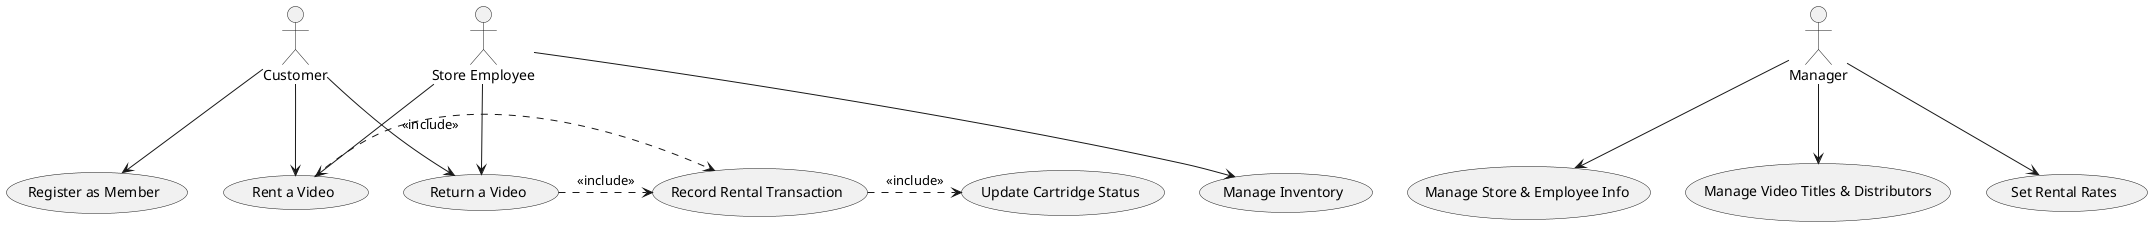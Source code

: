 @startuml
actor Customer
actor "Store Employee" as Employee
actor Manager

' Customer use cases
Customer --> (Register as Member)
Customer --> (Rent a Video)
Customer --> (Return a Video)

' Employee use cases
Employee --> (Rent a Video)
Employee --> (Return a Video)
Employee --> (Manage Inventory)

' Manager use cases
Manager --> (Manage Store & Employee Info)
Manager --> (Manage Video Titles & Distributors)
Manager --> (Set Rental Rates)

' Common processes included in rental actions
(Rent a Video) .> (Record Rental Transaction) : <<include>>
(Return a Video) .> (Record Rental Transaction) : <<include>>

' Inventory update as part of transaction processing
(Record Rental Transaction) .> (Update Cartridge Status) : <<include>>

@enduml